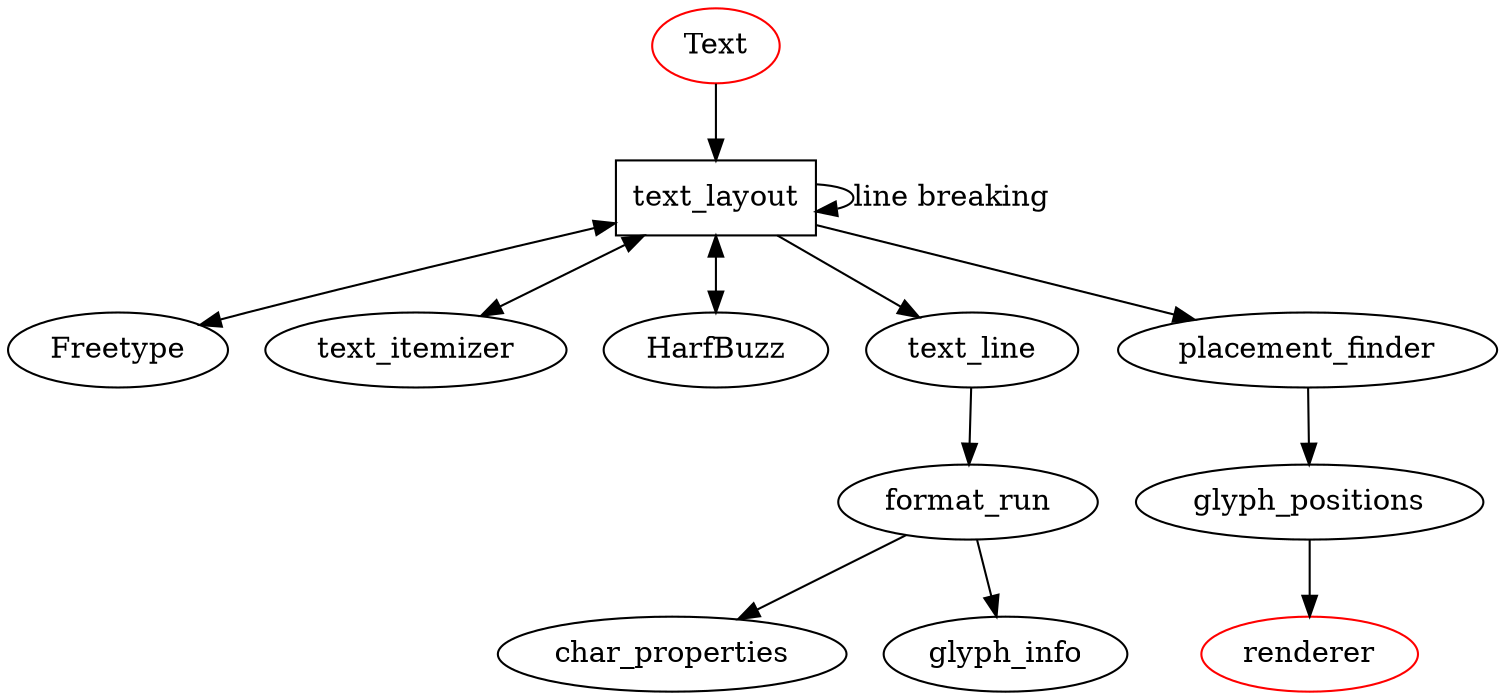 /* process with:
dot text_layout.gv -Tsvg > text_layout.svg
dot text_layout.gv -Tpng > text_layout.png
*/
digraph textrendering {
    Text [color=red]
    text_layout[shape=box]
    renderer [color=red]

    Text -> text_layout
    text_layout -> Freetype[dir=both]
    text_layout -> text_itemizer [dir=both]
    text_layout -> HarfBuzz [dir=both]
    text_layout -> text_layout [label="line breaking"]
    text_layout -> text_line
    text_line -> format_run
    format_run -> char_properties
    format_run -> glyph_info

    text_layout -> placement_finder
    placement_finder -> glyph_positions
    glyph_positions -> renderer

//     { rank=same; text_layout HarfBuzz Freetype text_itemizer }
}
